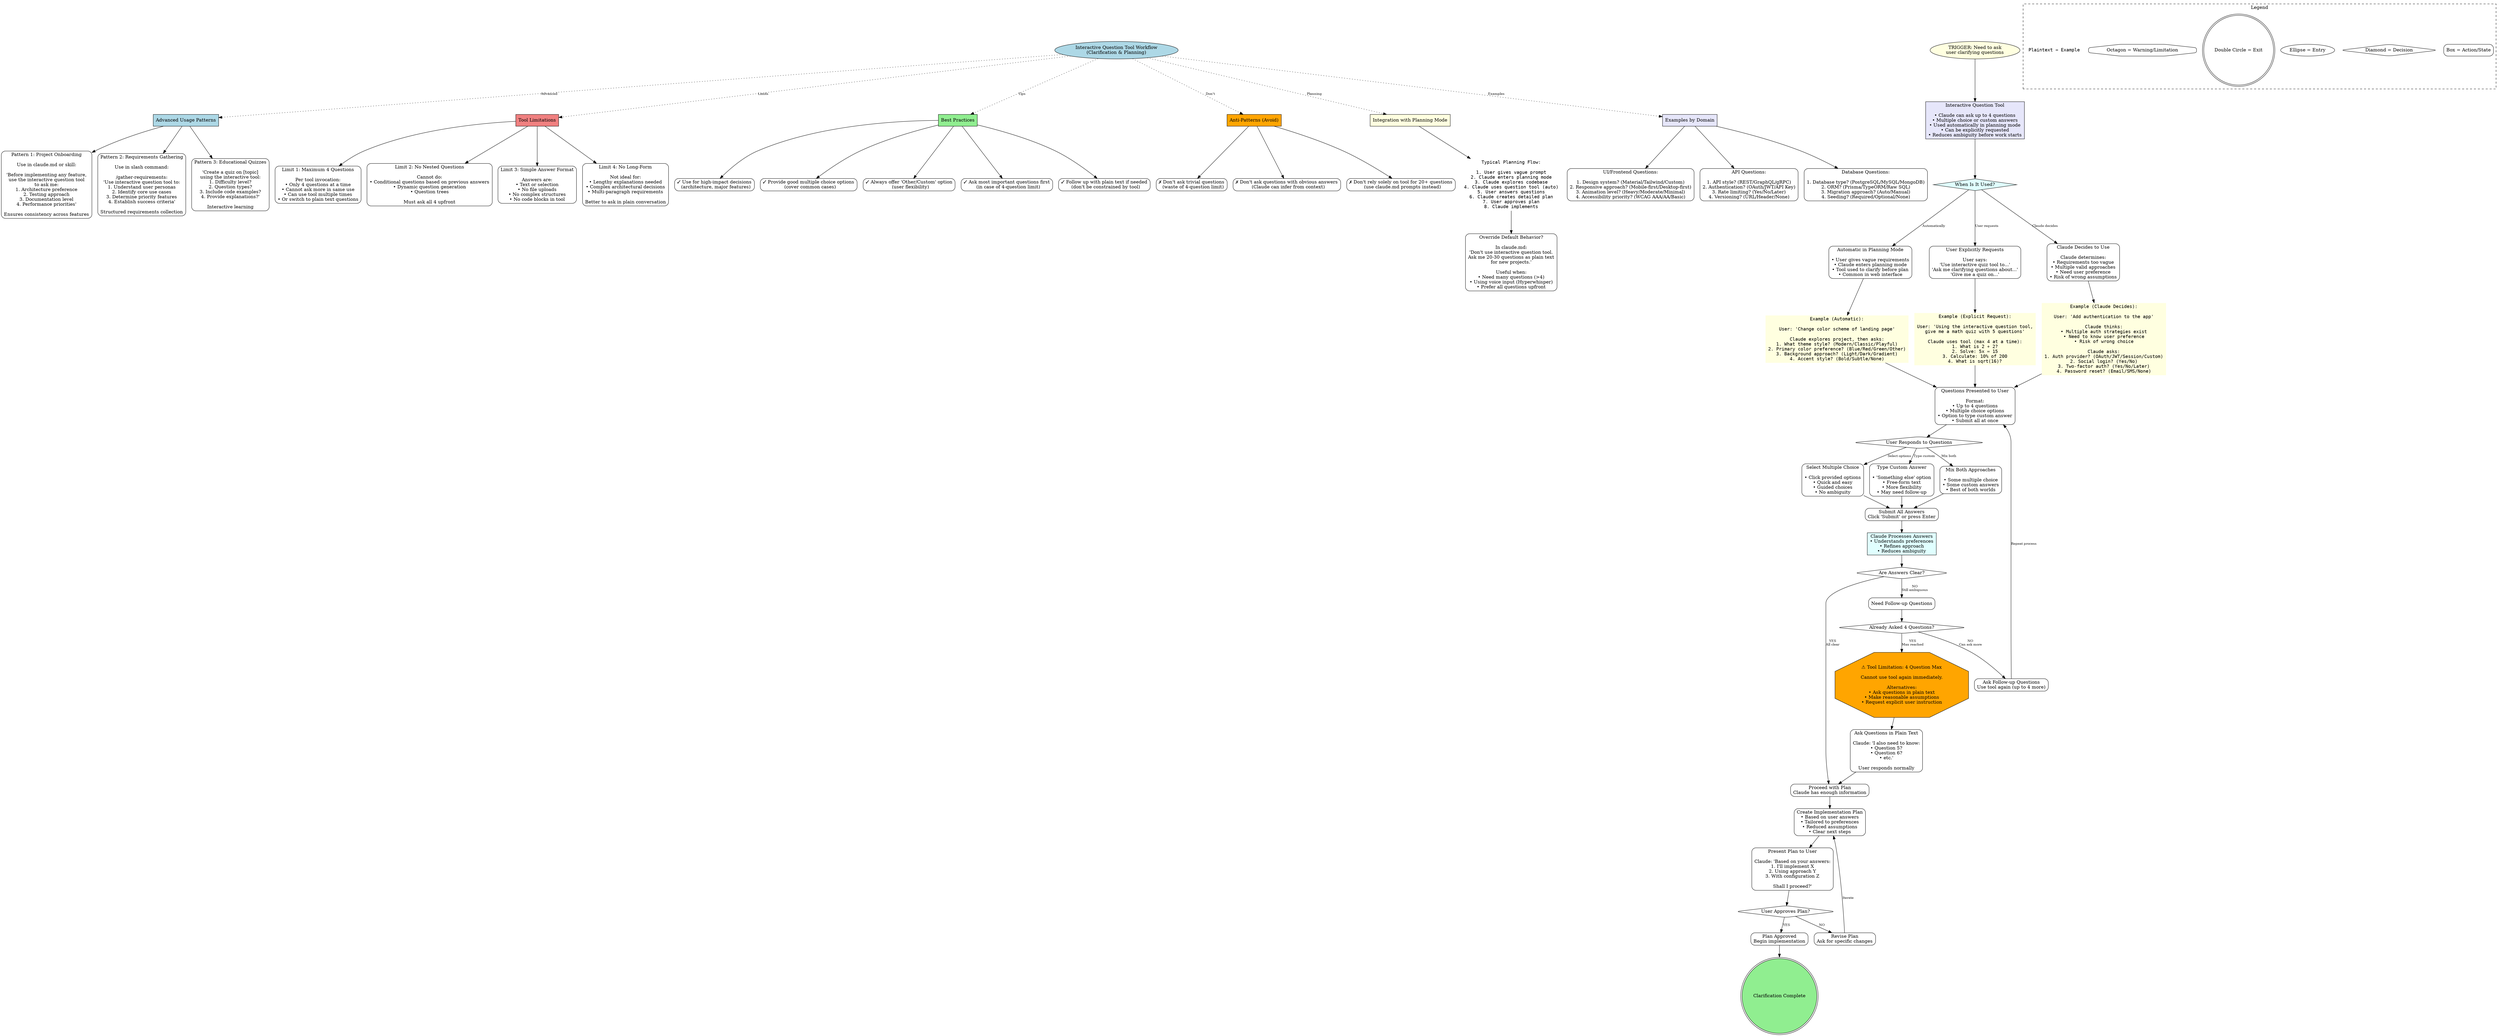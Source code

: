 digraph interactive_questioning_workflow {
    // Graph configuration
    rankdir=TB;
    node [shape=box, style=rounded];
    edge [fontsize=10];

    // Title
    title [label="Interactive Question Tool Workflow\n(Clarification & Planning)", shape=ellipse, style=filled, fillcolor=lightblue];

    // Entry point
    start [label="TRIGGER: Need to ask\nuser clarifying questions", shape=ellipse, style=filled, fillcolor=lightyellow];

    start -> what_is_tool;

    // What is it?
    what_is_tool [label="Interactive Question Tool\n\n• Claude can ask up to 4 questions\n• Multiple choice or custom answers\n• Used automatically in planning mode\n• Can be explicitly requested\n• Reduces ambiguity before work starts", shape=box, style=filled, fillcolor=lavender];

    what_is_tool -> when_used;

    // When is it used?
    when_used [label="When Is It Used?", shape=diamond, style=filled, fillcolor=lightcyan];

    when_used -> auto_planning [label="Automatically"];
    when_used -> explicit_request [label="User requests"];
    when_used -> claude_decides [label="Claude decides"];

    // Automatic in planning mode
    auto_planning [label="Automatic in Planning Mode\n\n• User gives vague requirements\n• Claude enters planning mode\n• Tool used to clarify before plan\n• Common in web interface"];

    auto_planning -> example_auto;

    example_auto [label="Example (Automatic):\n\nUser: 'Change color scheme of landing page'\n\nClaude explores project, then asks:\n1. What theme style? (Modern/Classic/Playful)\n2. Primary color preference? (Blue/Red/Green/Other)\n3. Background approach? (Light/Dark/Gradient)\n4. Accent style? (Bold/Subtle/None)", shape=plaintext, fontname="Courier", style=filled, fillcolor=lightyellow];

    example_auto -> questions_presented;

    // Explicit request
    explicit_request [label="User Explicitly Requests\n\nUser says:\n'Use interactive quiz tool to...'\n'Ask me clarifying questions about...'\n'Give me a quiz on...'"];

    explicit_request -> example_explicit;

    example_explicit [label="Example (Explicit Request):\n\nUser: 'Using the interactive question tool,\ngive me a math quiz with 5 questions'\n\nClaude uses tool (max 4 at a time):\n1. What is 2 + 2?\n2. Solve: 5x = 15\n3. Calculate: 10% of 200\n4. What is sqrt(16)?", shape=plaintext, fontname="Courier", style=filled, fillcolor=lightyellow];

    example_explicit -> questions_presented;

    // Claude decides
    claude_decides [label="Claude Decides to Use\n\nClaude determines:\n• Requirements too vague\n• Multiple valid approaches\n• Need user preference\n• Risk of wrong assumptions"];

    claude_decides -> example_claude;

    example_claude [label="Example (Claude Decides):\n\nUser: 'Add authentication to the app'\n\nClaude thinks:\n• Multiple auth strategies exist\n• Need to know user preference\n• Risk of wrong choice\n\nClaude asks:\n1. Auth provider? (OAuth/JWT/Session/Custom)\n2. Social login? (Yes/No)\n3. Two-factor auth? (Yes/No/Later)\n4. Password reset? (Email/SMS/None)", shape=plaintext, fontname="Courier", style=filled, fillcolor=lightyellow];

    example_claude -> questions_presented;

    // Questions presented
    questions_presented [label="Questions Presented to User\n\nFormat:\n• Up to 4 questions\n• Multiple choice options\n• Option to type custom answer\n• Submit all at once"];

    questions_presented -> user_responds;

    // User response
    user_responds [label="User Responds to Questions", shape=diamond];

    user_responds -> answer_multiple_choice [label="Select options"];
    user_responds -> answer_custom [label="Type custom"];
    user_responds -> answer_mixed [label="Mix both"];

    answer_multiple_choice [label="Select Multiple Choice\n\n• Click provided options\n• Quick and easy\n• Guided choices\n• No ambiguity"];

    answer_custom [label="Type Custom Answer\n\n• 'Something else' option\n• Free-form text\n• More flexibility\n• May need follow-up"];

    answer_mixed [label="Mix Both Approaches\n\n• Some multiple choice\n• Some custom answers\n• Best of both worlds"];

    answer_multiple_choice -> submit_answers;
    answer_custom -> submit_answers;
    answer_mixed -> submit_answers;

    submit_answers [label="Submit All Answers\nClick 'Submit' or press Enter"];

    submit_answers -> claude_processes;

    // Claude processes
    claude_processes [label="Claude Processes Answers\n• Understands preferences\n• Refines approach\n• Reduces ambiguity", style=filled, fillcolor=lightcyan];

    claude_processes -> answers_clear;

    answers_clear [label="Are Answers Clear?", shape=diamond];

    answers_clear -> proceed_with_plan [label="YES\nAll clear"];
    answers_clear -> need_followup [label="NO\nStill ambiguous"];

    // Need follow-up
    need_followup [label="Need Follow-up Questions"];

    need_followup -> followup_limit_check;

    followup_limit_check [label="Already Asked 4 Questions?", shape=diamond];

    followup_limit_check -> at_limit [label="YES\nMax reached"];
    followup_limit_check -> can_ask_more [label="NO\nCan ask more"];

    at_limit [label="⚠️ Tool Limitation: 4 Question Max\n\nCannot use tool again immediately.\n\nAlternatives:\n• Ask questions in plain text\n• Make reasonable assumptions\n• Request explicit user instruction", shape=octagon, style=filled, fillcolor=orange];

    at_limit -> ask_plaintext;

    ask_plaintext [label="Ask Questions in Plain Text\n\nClaude: 'I also need to know:\n• Question 5?\n• Question 6?\n• etc.'\n\nUser responds normally"];

    ask_plaintext -> proceed_with_plan;

    can_ask_more [label="Ask Follow-up Questions\nUse tool again (up to 4 more)"];

    can_ask_more -> questions_presented [label="Repeat process"];

    // Proceed with plan
    proceed_with_plan [label="Proceed with Plan\nClaude has enough information"];

    proceed_with_plan -> create_plan;

    create_plan [label="Create Implementation Plan\n• Based on user answers\n• Tailored to preferences\n• Reduced assumptions\n• Clear next steps"];

    create_plan -> present_plan;

    present_plan [label="Present Plan to User\n\nClaude: 'Based on your answers:\n1. I'll implement X\n2. Using approach Y\n3. With configuration Z\n\nShall I proceed?'"];

    present_plan -> user_approves_plan;

    user_approves_plan [label="User Approves Plan?", shape=diamond];

    user_approves_plan -> plan_approved [label="YES"];
    user_approves_plan -> plan_rejected [label="NO"];

    plan_rejected [label="Revise Plan\nAsk for specific changes"];
    plan_rejected -> create_plan [label="Iterate"];

    plan_approved [label="Plan Approved\nBegin implementation"];

    plan_approved -> exit_questions_complete;

    exit_questions_complete [label="Clarification Complete", shape=doublecircle, style=filled, fillcolor=lightgreen];

    // Advanced usage
    advanced_usage [label="Advanced Usage Patterns", shape=box, style=filled, fillcolor=lightblue];

    title -> advanced_usage [label="Advanced", style=dotted];

    advanced_usage -> pattern_onboarding;
    advanced_usage -> pattern_requirements;
    advanced_usage -> pattern_education;

    pattern_onboarding [label="Pattern 1: Project Onboarding\n\nUse in claude.md or skill:\n\n'Before implementing any feature,\nuse the interactive question tool\nto ask me:\n1. Architecture preference\n2. Testing approach\n3. Documentation level\n4. Performance priorities'\n\nEnsures consistency across features"];

    pattern_requirements [label="Pattern 2: Requirements Gathering\n\nUse in slash command:\n\n/gather-requirements:\n'Use interactive question tool to:\n1. Understand user personas\n2. Identify core use cases\n3. Determine priority features\n4. Establish success criteria'\n\nStructured requirements collection"];

    pattern_education [label="Pattern 3: Educational Quizzes\n\n'Create a quiz on [topic]\nusing the interactive tool:\n1. Difficulty level?\n2. Question types?\n3. Include code examples?\n4. Provide explanations?'\n\nInteractive learning"];

    // Limitations
    limitations [label="Tool Limitations", shape=box, style=filled, fillcolor=lightcoral];

    title -> limitations [label="Limits", style=dotted];

    limitations -> limit1;
    limitations -> limit2;
    limitations -> limit3;
    limitations -> limit4;

    limit1 [label="Limit 1: Maximum 4 Questions\n\nPer tool invocation:\n• Only 4 questions at a time\n• Cannot ask more in same use\n• Can use tool multiple times\n• Or switch to plain text questions"];

    limit2 [label="Limit 2: No Nested Questions\n\nCannot do:\n• Conditional questions based on previous answers\n• Dynamic question generation\n• Question trees\n\nMust ask all 4 upfront"];

    limit3 [label="Limit 3: Simple Answer Format\n\nAnswers are:\n• Text or selection\n• No file uploads\n• No complex structures\n• No code blocks in tool"];

    limit4 [label="Limit 4: No Long-Form\n\nNot ideal for:\n• Lengthy explanations needed\n• Complex architectural decisions\n• Multi-paragraph requirements\n\nBetter to ask in plain conversation"];

    // Best practices
    best_practices [label="Best Practices", shape=box, style=filled, fillcolor=lightgreen];

    title -> best_practices [label="Tips", style=dotted];

    best_practices -> bp1;
    best_practices -> bp2;
    best_practices -> bp3;
    best_practices -> bp4;
    best_practices -> bp5;

    bp1 [label="✓ Use for high-impact decisions\n  (architecture, major features)"];
    bp2 [label="✓ Provide good multiple choice options\n  (cover common cases)"];
    bp3 [label="✓ Always offer 'Other/Custom' option\n  (user flexibility)"];
    bp4 [label="✓ Ask most important questions first\n  (in case of 4-question limit)"];
    bp5 [label="✓ Follow up with plain text if needed\n  (don't be constrained by tool)"];

    // Anti-patterns
    anti_patterns [label="Anti-Patterns (Avoid)", shape=box, style=filled, fillcolor=orange];

    title -> anti_patterns [label="Don't", style=dotted];

    anti_patterns -> ap1;
    anti_patterns -> ap2;
    anti_patterns -> ap3;

    ap1 [label="✗ Don't ask trivial questions\n  (waste of 4-question limit)"];
    ap2 [label="✗ Don't ask questions with obvious answers\n  (Claude can infer from context)"];
    ap3 [label="✗ Don't rely solely on tool for 20+ questions\n  (use claude.md prompts instead)"];

    // Integration with planning mode
    integration_planning [label="Integration with Planning Mode", shape=box, style=filled, fillcolor=lightyellow];

    title -> integration_planning [label="Planning", style=dotted];

    integration_planning -> planning_flow;

    planning_flow [label="Typical Planning Flow:\n\n1. User gives vague prompt\n2. Claude enters planning mode\n3. Claude explores codebase\n4. Claude uses question tool (auto)\n5. User answers questions\n6. Claude creates detailed plan\n7. User approves plan\n8. Claude implements", shape=plaintext, fontname="Courier"];

    planning_flow -> planning_override;

    planning_override [label="Override Default Behavior?\n\nIn claude.md:\n'Don't use interactive question tool.\nAsk me 20-30 questions as plain text\nfor new projects.'\n\nUseful when:\n• Need many questions (>4)\n• Using voice input (Hyperwhisper)\n• Prefer all questions upfront"];

    // Examples by domain
    examples_domain [label="Examples by Domain", shape=box, style=filled, fillcolor=lavender];

    title -> examples_domain [label="Examples", style=dotted];

    examples_domain -> example_ui;
    examples_domain -> example_api;
    examples_domain -> example_database;

    example_ui [label="UI/Frontend Questions:\n\n1. Design system? (Material/Tailwind/Custom)\n2. Responsive approach? (Mobile-first/Desktop-first)\n3. Animation level? (Heavy/Moderate/Minimal)\n4. Accessibility priority? (WCAG AAA/AA/Basic)"];

    example_api [label="API Questions:\n\n1. API style? (REST/GraphQL/gRPC)\n2. Authentication? (OAuth/JWT/API Key)\n3. Rate limiting? (Yes/No/Later)\n4. Versioning? (URL/Header/None)"];

    example_database [label="Database Questions:\n\n1. Database type? (PostgreSQL/MySQL/MongoDB)\n2. ORM? (Prisma/TypeORM/Raw SQL)\n3. Migration approach? (Auto/Manual)\n4. Seeding? (Required/Optional/None)"];

    // Legend
    subgraph cluster_legend {
        label="Legend";
        style=dashed;

        legend_box [label="Box = Action/State", shape=box];
        legend_diamond [label="Diamond = Decision", shape=diamond];
        legend_ellipse [label="Ellipse = Entry", shape=ellipse];
        legend_doublecircle [label="Double Circle = Exit", shape=doublecircle];
        legend_octagon [label="Octagon = Warning/Limitation", shape=octagon];
        legend_plaintext [label="Plaintext = Example", shape=plaintext, fontname="Courier"];
    }
}
